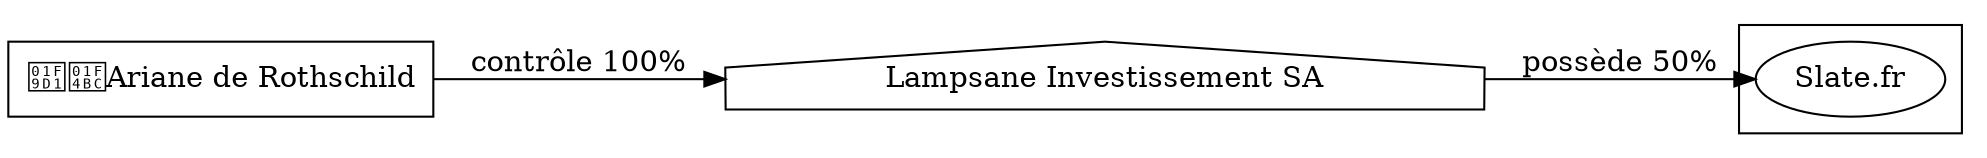 digraph {
  rankdir=LR;
  subgraph roots {
    
      "ariane-de-rothschild-307"[label="🧑‍💼Ariane de Rothschild" shape=box]
    
  }

  
    "lampsane-investissement-sa-308"[label="Lampsane Investissement SA" shape=house]
  

  subgraph clusterLeaves {
    
      "slate-fr-309"[label="Slate.fr"]
    
  }

  
    "ariane-de-rothschild-307" -> "lampsane-investissement-sa-308" [
      label="contrôle 100%"
    ]
  
    "lampsane-investissement-sa-308" -> "slate-fr-309" [
      label="possède 50%"
    ]
  
}
